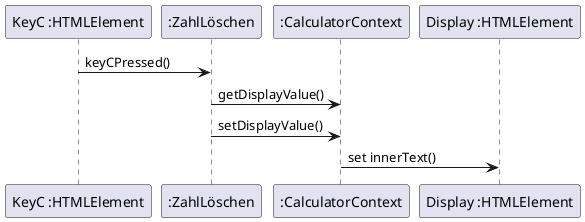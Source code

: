 @startuml

participant "KeyC :HTMLElement" as KeyC
participant ":ZahlLöschen" as ZahlLöschen
participant ":CalculatorContext" as CalculatorContext
participant "Display :HTMLElement" as Display

KeyC -> ZahlLöschen: keyCPressed()
ZahlLöschen -> CalculatorContext: getDisplayValue()
ZahlLöschen -> CalculatorContext: setDisplayValue()
CalculatorContext -> Display: set innerText()

@enduml